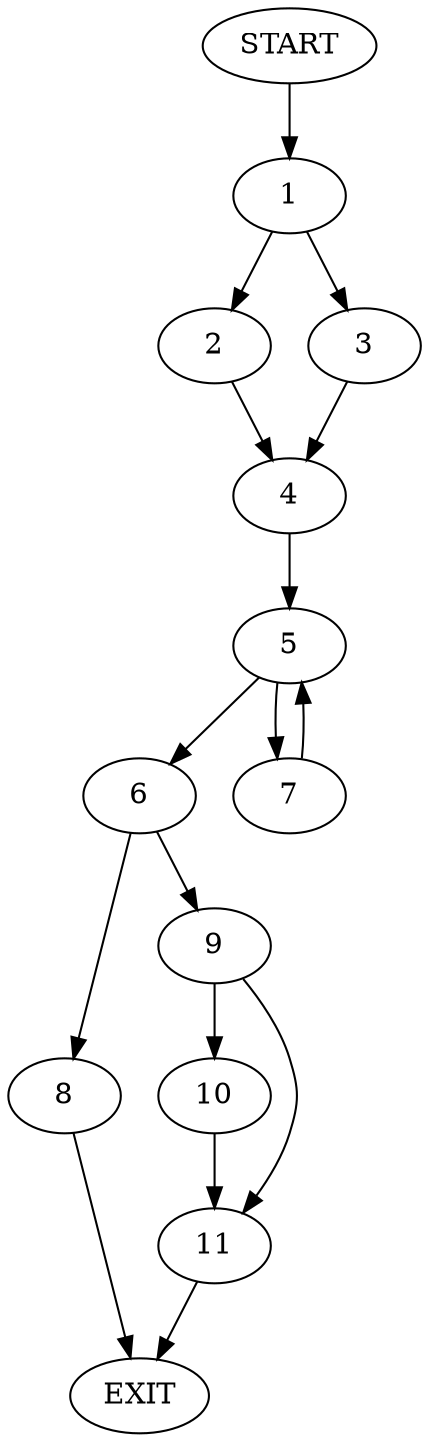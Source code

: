 digraph {
0 [label="START"]
12 [label="EXIT"]
0 -> 1
1 -> 2
1 -> 3
2 -> 4
3 -> 4
4 -> 5
5 -> 6
5 -> 7
6 -> 8
6 -> 9
7 -> 5
9 -> 10
9 -> 11
8 -> 12
11 -> 12
10 -> 11
}
